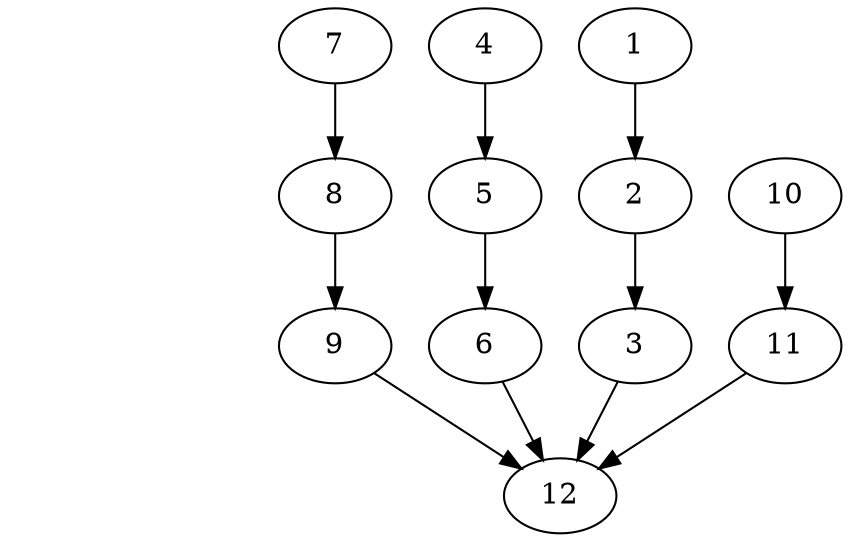 digraph G0 {
	0 [label="tdg_id=0", style=invis]
	0 [label="maxI=0", style=invis]
	0 [label="maxT=14", style=invis]
	12 [MIET="5664.38", MEET="5978.41", MAET="5879.75", MAP=3]
	9 [MIET="5201.98", MEET="5491.00", MAET="5474.92"]
	6 [MIET="912.85", MEET="1286.53", MAET="1221.66"]
	3 [MIET="2907.17", MEET="3210.65", MAET="3118.63"]
	11 [MIET="3529.94", MEET="3935.34", MAET="3799.74"]
	8 [MIET="1782.86", MEET="1891.82", MAET="1853.58"]
	5 [MIET="2894.48", MEET="3179.65", MAET="3112.63"]
	2 [MIET="2358.21", MEET="2573.91", MAET="2402.34"]
	10 [MIET="5014.42", MEET="5424.82", MAET="5116.66"]
	7 [MIET="3524.38", MEET="3692.12", MAET="3564.89"]
	4 [MIET="812.84", MEET="1097.86", MAET="894.21"]
	1 [MIET="3390.82", MEET="3631.09", MAET="3625.93"]
	1 -> 2
	4 -> 5
	7 -> 8
	10 -> 11
	2 -> 3
	5 -> 6
	8 -> 9
	11 -> 12
	3 -> 12
	6 -> 12
	9 -> 12
}
